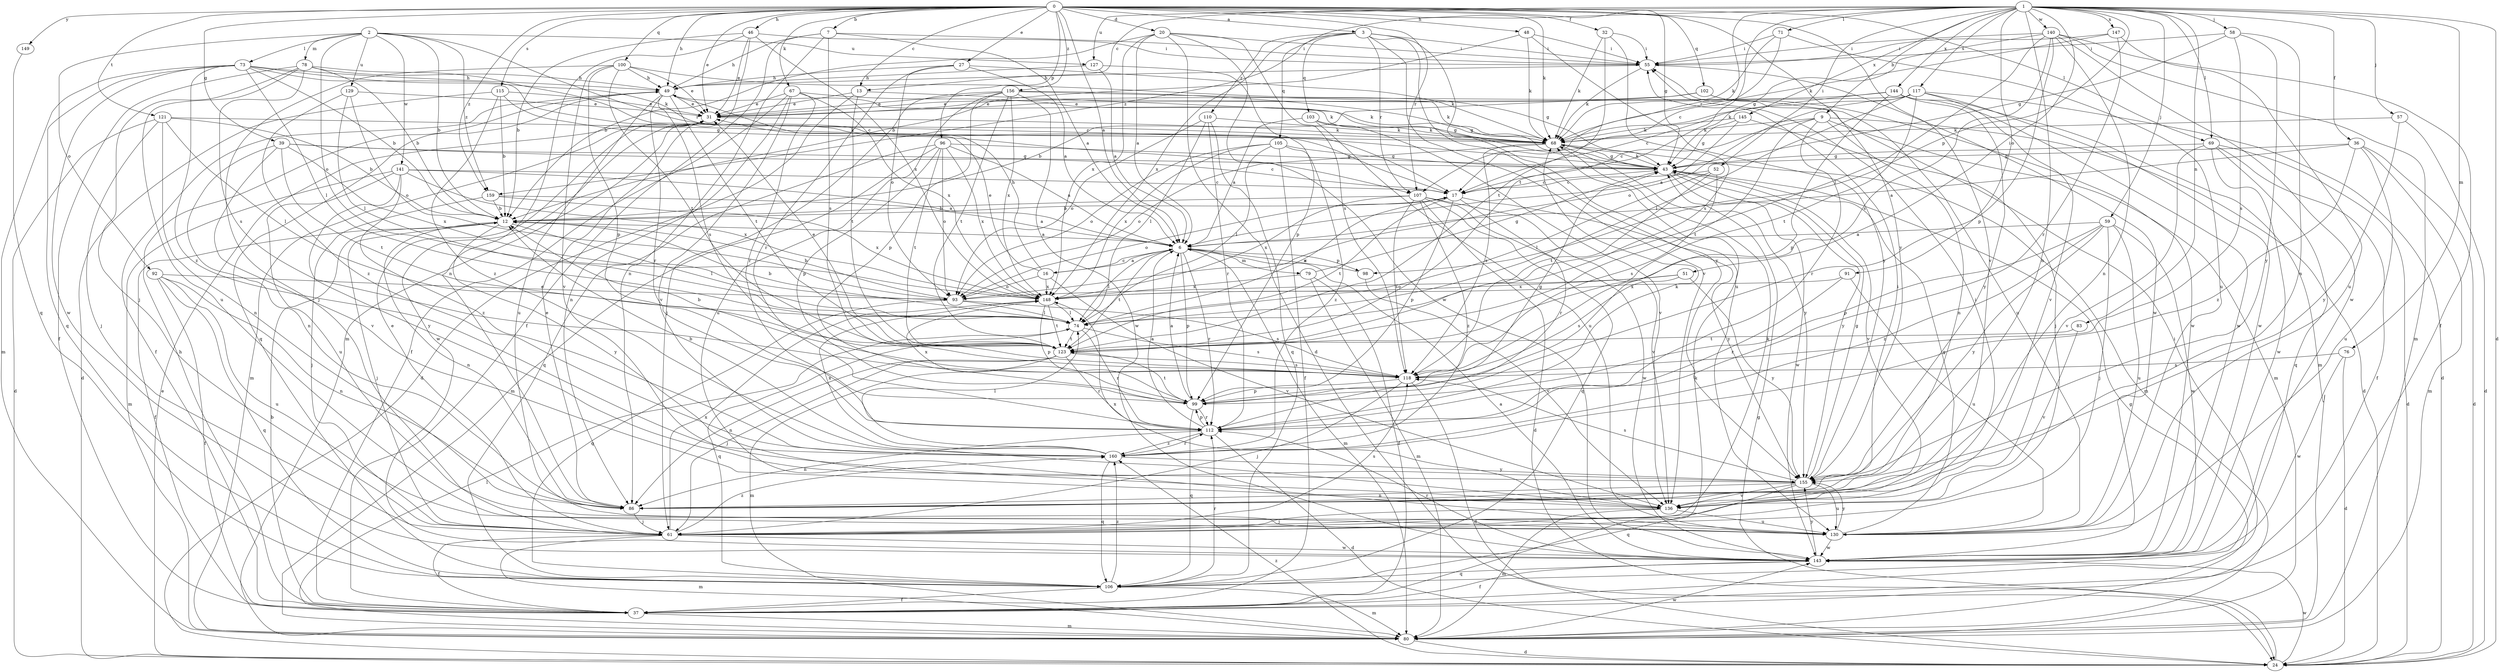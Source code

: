 strict digraph  {
0;
1;
2;
3;
6;
7;
9;
12;
13;
16;
17;
20;
24;
27;
31;
32;
36;
37;
39;
43;
46;
48;
49;
51;
52;
55;
57;
58;
59;
61;
67;
68;
69;
71;
73;
74;
76;
78;
79;
80;
83;
86;
91;
92;
93;
96;
98;
99;
100;
102;
103;
105;
106;
107;
110;
112;
115;
117;
118;
121;
123;
127;
129;
130;
136;
140;
141;
143;
144;
145;
147;
148;
149;
155;
156;
159;
160;
0 -> 3  [label=a];
0 -> 6  [label=a];
0 -> 7  [label=b];
0 -> 13  [label=c];
0 -> 20  [label=d];
0 -> 27  [label=e];
0 -> 31  [label=e];
0 -> 32  [label=f];
0 -> 39  [label=g];
0 -> 43  [label=g];
0 -> 46  [label=h];
0 -> 48  [label=h];
0 -> 49  [label=h];
0 -> 67  [label=k];
0 -> 68  [label=k];
0 -> 69  [label=l];
0 -> 96  [label=p];
0 -> 100  [label=q];
0 -> 102  [label=q];
0 -> 107  [label=r];
0 -> 115  [label=s];
0 -> 121  [label=t];
0 -> 136  [label=v];
0 -> 149  [label=y];
0 -> 155  [label=y];
0 -> 156  [label=z];
0 -> 159  [label=z];
1 -> 9  [label=b];
1 -> 13  [label=c];
1 -> 24  [label=d];
1 -> 36  [label=f];
1 -> 51  [label=i];
1 -> 52  [label=i];
1 -> 57  [label=j];
1 -> 58  [label=j];
1 -> 59  [label=j];
1 -> 69  [label=l];
1 -> 71  [label=l];
1 -> 76  [label=m];
1 -> 83  [label=n];
1 -> 86  [label=n];
1 -> 91  [label=o];
1 -> 98  [label=p];
1 -> 107  [label=r];
1 -> 117  [label=s];
1 -> 123  [label=t];
1 -> 127  [label=u];
1 -> 140  [label=w];
1 -> 144  [label=x];
1 -> 145  [label=x];
1 -> 147  [label=x];
1 -> 159  [label=z];
2 -> 12  [label=b];
2 -> 73  [label=l];
2 -> 78  [label=m];
2 -> 92  [label=o];
2 -> 93  [label=o];
2 -> 107  [label=r];
2 -> 127  [label=u];
2 -> 129  [label=u];
2 -> 141  [label=w];
2 -> 159  [label=z];
3 -> 55  [label=i];
3 -> 103  [label=q];
3 -> 105  [label=q];
3 -> 107  [label=r];
3 -> 110  [label=r];
3 -> 130  [label=u];
3 -> 136  [label=v];
3 -> 148  [label=x];
3 -> 155  [label=y];
6 -> 16  [label=c];
6 -> 74  [label=l];
6 -> 79  [label=m];
6 -> 80  [label=m];
6 -> 98  [label=p];
6 -> 99  [label=p];
6 -> 112  [label=r];
6 -> 123  [label=t];
7 -> 6  [label=a];
7 -> 37  [label=f];
7 -> 49  [label=h];
7 -> 55  [label=i];
7 -> 86  [label=n];
7 -> 118  [label=s];
9 -> 17  [label=c];
9 -> 24  [label=d];
9 -> 68  [label=k];
9 -> 80  [label=m];
9 -> 86  [label=n];
9 -> 112  [label=r];
9 -> 123  [label=t];
12 -> 6  [label=a];
12 -> 37  [label=f];
12 -> 61  [label=j];
12 -> 74  [label=l];
12 -> 86  [label=n];
12 -> 155  [label=y];
13 -> 24  [label=d];
13 -> 31  [label=e];
13 -> 43  [label=g];
13 -> 123  [label=t];
16 -> 6  [label=a];
16 -> 31  [label=e];
16 -> 49  [label=h];
16 -> 93  [label=o];
16 -> 136  [label=v];
16 -> 148  [label=x];
17 -> 12  [label=b];
17 -> 93  [label=o];
17 -> 99  [label=p];
17 -> 112  [label=r];
17 -> 123  [label=t];
17 -> 155  [label=y];
20 -> 6  [label=a];
20 -> 12  [label=b];
20 -> 24  [label=d];
20 -> 55  [label=i];
20 -> 118  [label=s];
20 -> 143  [label=w];
20 -> 148  [label=x];
24 -> 31  [label=e];
24 -> 43  [label=g];
24 -> 143  [label=w];
24 -> 160  [label=z];
27 -> 6  [label=a];
27 -> 49  [label=h];
27 -> 68  [label=k];
27 -> 93  [label=o];
27 -> 112  [label=r];
31 -> 68  [label=k];
31 -> 80  [label=m];
31 -> 143  [label=w];
32 -> 55  [label=i];
32 -> 68  [label=k];
32 -> 118  [label=s];
32 -> 123  [label=t];
36 -> 6  [label=a];
36 -> 24  [label=d];
36 -> 43  [label=g];
36 -> 80  [label=m];
36 -> 130  [label=u];
36 -> 160  [label=z];
37 -> 12  [label=b];
37 -> 49  [label=h];
37 -> 55  [label=i];
37 -> 68  [label=k];
37 -> 80  [label=m];
39 -> 17  [label=c];
39 -> 43  [label=g];
39 -> 86  [label=n];
39 -> 123  [label=t];
39 -> 136  [label=v];
39 -> 148  [label=x];
43 -> 17  [label=c];
43 -> 68  [label=k];
43 -> 136  [label=v];
43 -> 143  [label=w];
43 -> 155  [label=y];
46 -> 12  [label=b];
46 -> 31  [label=e];
46 -> 55  [label=i];
46 -> 80  [label=m];
46 -> 86  [label=n];
46 -> 148  [label=x];
48 -> 12  [label=b];
48 -> 55  [label=i];
48 -> 68  [label=k];
48 -> 155  [label=y];
49 -> 31  [label=e];
49 -> 37  [label=f];
49 -> 68  [label=k];
49 -> 106  [label=q];
49 -> 112  [label=r];
49 -> 118  [label=s];
49 -> 123  [label=t];
49 -> 130  [label=u];
51 -> 93  [label=o];
51 -> 118  [label=s];
51 -> 148  [label=x];
51 -> 155  [label=y];
52 -> 17  [label=c];
52 -> 74  [label=l];
52 -> 118  [label=s];
52 -> 123  [label=t];
55 -> 49  [label=h];
55 -> 68  [label=k];
55 -> 143  [label=w];
57 -> 24  [label=d];
57 -> 68  [label=k];
57 -> 155  [label=y];
58 -> 43  [label=g];
58 -> 55  [label=i];
58 -> 86  [label=n];
58 -> 118  [label=s];
58 -> 155  [label=y];
59 -> 6  [label=a];
59 -> 61  [label=j];
59 -> 99  [label=p];
59 -> 130  [label=u];
59 -> 143  [label=w];
59 -> 155  [label=y];
59 -> 160  [label=z];
61 -> 31  [label=e];
61 -> 37  [label=f];
61 -> 55  [label=i];
61 -> 68  [label=k];
61 -> 80  [label=m];
61 -> 118  [label=s];
61 -> 143  [label=w];
61 -> 148  [label=x];
61 -> 160  [label=z];
67 -> 31  [label=e];
67 -> 37  [label=f];
67 -> 68  [label=k];
67 -> 86  [label=n];
67 -> 112  [label=r];
67 -> 136  [label=v];
67 -> 148  [label=x];
68 -> 43  [label=g];
68 -> 80  [label=m];
68 -> 93  [label=o];
68 -> 118  [label=s];
68 -> 155  [label=y];
69 -> 24  [label=d];
69 -> 37  [label=f];
69 -> 43  [label=g];
69 -> 106  [label=q];
69 -> 136  [label=v];
69 -> 143  [label=w];
71 -> 17  [label=c];
71 -> 55  [label=i];
71 -> 68  [label=k];
71 -> 130  [label=u];
73 -> 12  [label=b];
73 -> 17  [label=c];
73 -> 49  [label=h];
73 -> 68  [label=k];
73 -> 74  [label=l];
73 -> 80  [label=m];
73 -> 106  [label=q];
73 -> 143  [label=w];
73 -> 160  [label=z];
74 -> 12  [label=b];
74 -> 17  [label=c];
74 -> 106  [label=q];
74 -> 112  [label=r];
74 -> 118  [label=s];
74 -> 123  [label=t];
76 -> 24  [label=d];
76 -> 118  [label=s];
76 -> 143  [label=w];
78 -> 12  [label=b];
78 -> 17  [label=c];
78 -> 37  [label=f];
78 -> 49  [label=h];
78 -> 61  [label=j];
78 -> 118  [label=s];
78 -> 130  [label=u];
79 -> 37  [label=f];
79 -> 43  [label=g];
79 -> 80  [label=m];
79 -> 148  [label=x];
80 -> 24  [label=d];
80 -> 43  [label=g];
80 -> 74  [label=l];
80 -> 143  [label=w];
83 -> 123  [label=t];
83 -> 136  [label=v];
86 -> 31  [label=e];
86 -> 55  [label=i];
86 -> 61  [label=j];
91 -> 112  [label=r];
91 -> 130  [label=u];
91 -> 148  [label=x];
92 -> 37  [label=f];
92 -> 86  [label=n];
92 -> 93  [label=o];
92 -> 106  [label=q];
92 -> 130  [label=u];
93 -> 12  [label=b];
93 -> 74  [label=l];
93 -> 106  [label=q];
93 -> 118  [label=s];
96 -> 6  [label=a];
96 -> 43  [label=g];
96 -> 80  [label=m];
96 -> 93  [label=o];
96 -> 99  [label=p];
96 -> 106  [label=q];
96 -> 123  [label=t];
96 -> 148  [label=x];
98 -> 6  [label=a];
98 -> 136  [label=v];
99 -> 6  [label=a];
99 -> 43  [label=g];
99 -> 106  [label=q];
99 -> 112  [label=r];
99 -> 123  [label=t];
99 -> 148  [label=x];
100 -> 31  [label=e];
100 -> 43  [label=g];
100 -> 49  [label=h];
100 -> 61  [label=j];
100 -> 99  [label=p];
100 -> 123  [label=t];
100 -> 136  [label=v];
102 -> 12  [label=b];
102 -> 31  [label=e];
102 -> 130  [label=u];
102 -> 143  [label=w];
103 -> 6  [label=a];
103 -> 68  [label=k];
103 -> 130  [label=u];
103 -> 136  [label=v];
105 -> 37  [label=f];
105 -> 43  [label=g];
105 -> 74  [label=l];
105 -> 93  [label=o];
105 -> 148  [label=x];
105 -> 160  [label=z];
106 -> 37  [label=f];
106 -> 80  [label=m];
106 -> 112  [label=r];
106 -> 160  [label=z];
107 -> 12  [label=b];
107 -> 24  [label=d];
107 -> 106  [label=q];
107 -> 118  [label=s];
107 -> 136  [label=v];
107 -> 143  [label=w];
107 -> 148  [label=x];
107 -> 160  [label=z];
110 -> 68  [label=k];
110 -> 74  [label=l];
110 -> 93  [label=o];
110 -> 106  [label=q];
110 -> 112  [label=r];
112 -> 6  [label=a];
112 -> 24  [label=d];
112 -> 68  [label=k];
112 -> 86  [label=n];
112 -> 99  [label=p];
112 -> 160  [label=z];
115 -> 12  [label=b];
115 -> 24  [label=d];
115 -> 31  [label=e];
115 -> 43  [label=g];
115 -> 160  [label=z];
117 -> 24  [label=d];
117 -> 31  [label=e];
117 -> 68  [label=k];
117 -> 74  [label=l];
117 -> 93  [label=o];
117 -> 123  [label=t];
117 -> 136  [label=v];
117 -> 143  [label=w];
118 -> 12  [label=b];
118 -> 24  [label=d];
118 -> 61  [label=j];
118 -> 99  [label=p];
121 -> 12  [label=b];
121 -> 24  [label=d];
121 -> 61  [label=j];
121 -> 68  [label=k];
121 -> 74  [label=l];
121 -> 86  [label=n];
123 -> 31  [label=e];
123 -> 61  [label=j];
123 -> 80  [label=m];
123 -> 86  [label=n];
123 -> 112  [label=r];
123 -> 118  [label=s];
127 -> 6  [label=a];
127 -> 49  [label=h];
127 -> 99  [label=p];
129 -> 31  [label=e];
129 -> 74  [label=l];
129 -> 93  [label=o];
129 -> 160  [label=z];
130 -> 43  [label=g];
130 -> 143  [label=w];
130 -> 155  [label=y];
136 -> 61  [label=j];
136 -> 80  [label=m];
136 -> 130  [label=u];
136 -> 148  [label=x];
140 -> 37  [label=f];
140 -> 43  [label=g];
140 -> 55  [label=i];
140 -> 74  [label=l];
140 -> 80  [label=m];
140 -> 86  [label=n];
140 -> 99  [label=p];
140 -> 118  [label=s];
140 -> 143  [label=w];
141 -> 6  [label=a];
141 -> 17  [label=c];
141 -> 80  [label=m];
141 -> 130  [label=u];
141 -> 148  [label=x];
141 -> 155  [label=y];
141 -> 160  [label=z];
143 -> 6  [label=a];
143 -> 37  [label=f];
143 -> 106  [label=q];
143 -> 112  [label=r];
143 -> 155  [label=y];
144 -> 17  [label=c];
144 -> 31  [label=e];
144 -> 80  [label=m];
144 -> 99  [label=p];
144 -> 143  [label=w];
144 -> 155  [label=y];
145 -> 6  [label=a];
145 -> 43  [label=g];
145 -> 61  [label=j];
145 -> 68  [label=k];
147 -> 55  [label=i];
147 -> 68  [label=k];
147 -> 112  [label=r];
147 -> 130  [label=u];
148 -> 74  [label=l];
148 -> 99  [label=p];
148 -> 123  [label=t];
149 -> 106  [label=q];
155 -> 43  [label=g];
155 -> 86  [label=n];
155 -> 106  [label=q];
155 -> 118  [label=s];
155 -> 130  [label=u];
155 -> 136  [label=v];
156 -> 31  [label=e];
156 -> 43  [label=g];
156 -> 61  [label=j];
156 -> 68  [label=k];
156 -> 99  [label=p];
156 -> 123  [label=t];
156 -> 130  [label=u];
156 -> 143  [label=w];
156 -> 148  [label=x];
159 -> 6  [label=a];
159 -> 12  [label=b];
159 -> 61  [label=j];
159 -> 148  [label=x];
160 -> 12  [label=b];
160 -> 74  [label=l];
160 -> 106  [label=q];
160 -> 112  [label=r];
160 -> 148  [label=x];
160 -> 155  [label=y];
}
